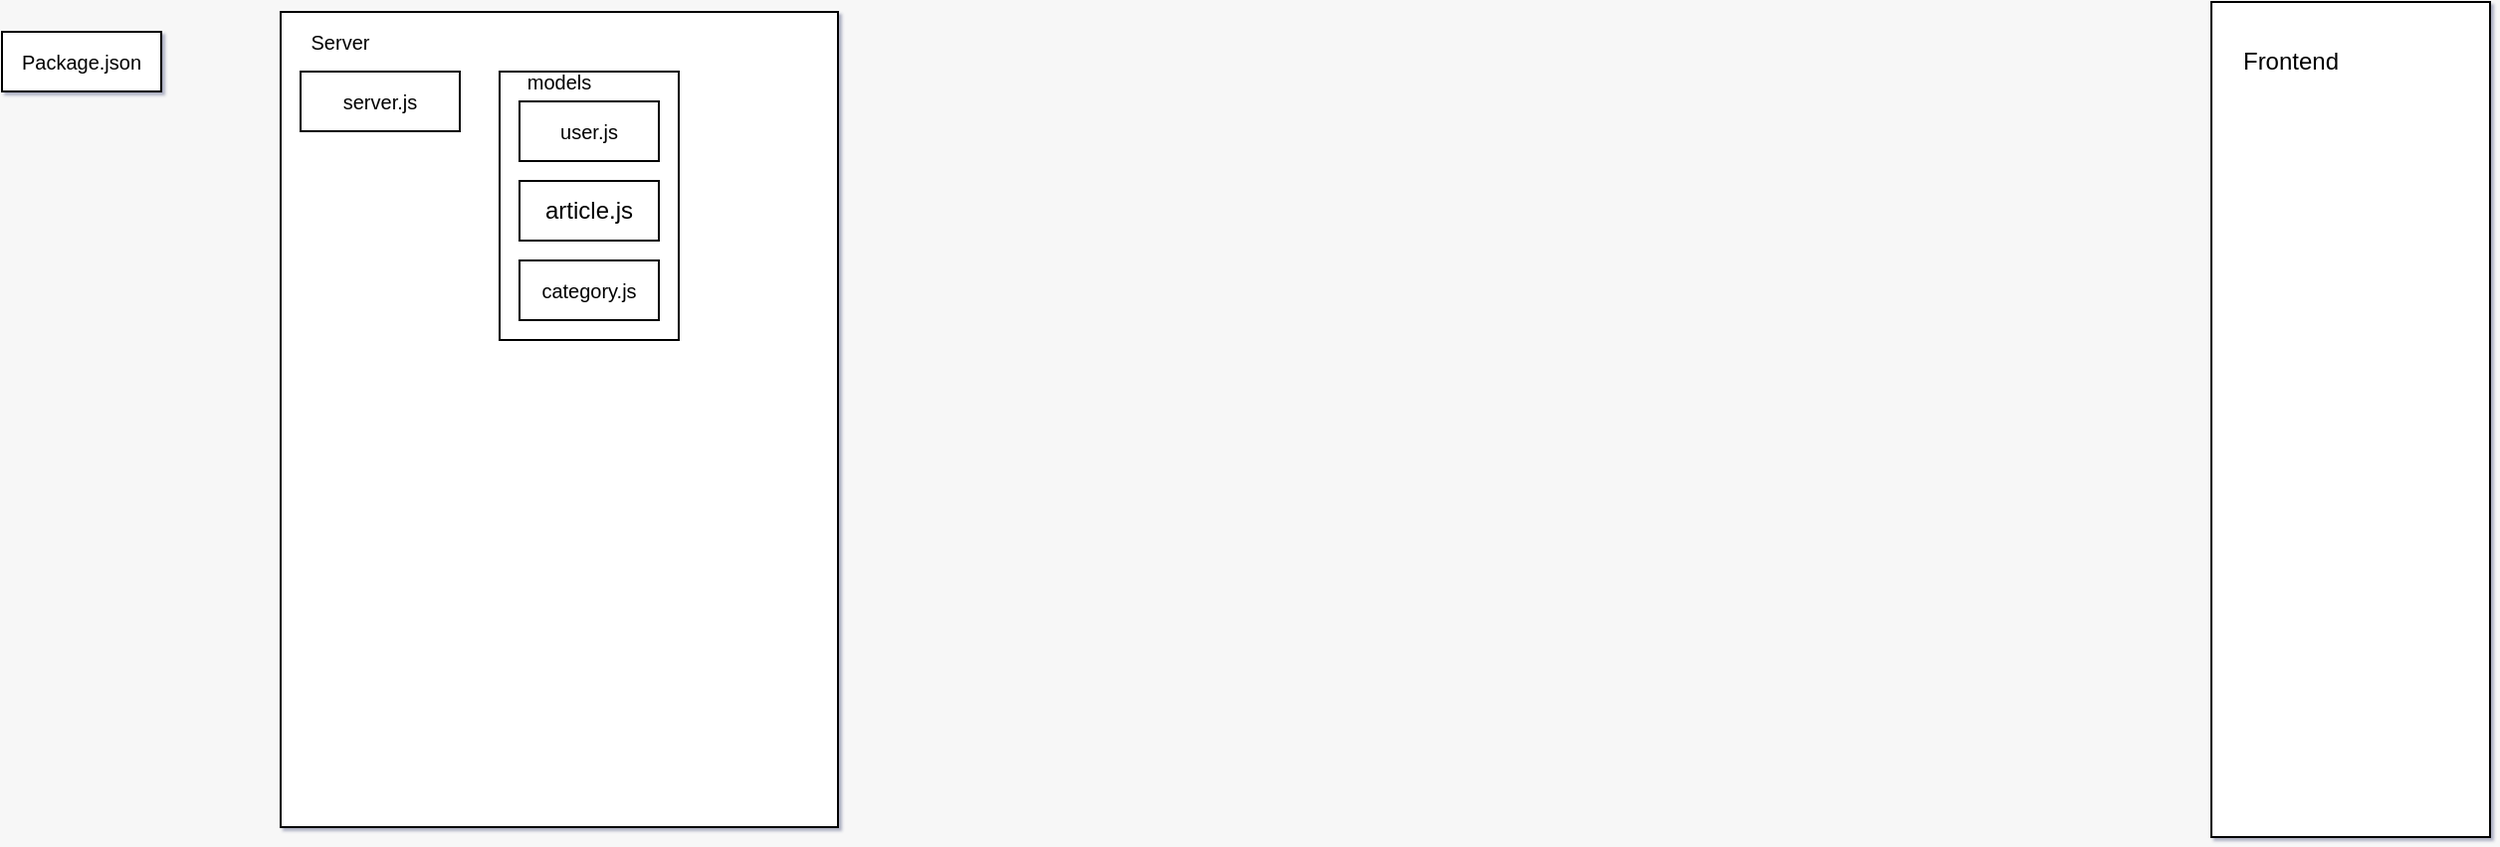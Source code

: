<mxfile version="26.0.16">
  <diagram name="Page-1" id="dCp0Z4waHlUfVY6Fhiss">
    <mxGraphModel dx="633" dy="381" grid="1" gridSize="5" guides="1" tooltips="1" connect="1" arrows="1" fold="1" page="0" pageScale="1" pageWidth="3300" pageHeight="4681" background="#F7F7F7" math="0" shadow="1">
      <root>
        <mxCell id="0" />
        <mxCell id="1" parent="0" />
        <mxCell id="JyALi0fK_2BL6Teqb9gI-1" value="&lt;font style=&quot;font-size: 10px;&quot;&gt;Package.json&lt;/font&gt;" style="rounded=0;whiteSpace=wrap;html=1;" parent="1" vertex="1">
          <mxGeometry x="50" y="50" width="80" height="30" as="geometry" />
        </mxCell>
        <mxCell id="JyALi0fK_2BL6Teqb9gI-2" value="" style="rounded=0;whiteSpace=wrap;html=1;" parent="1" vertex="1">
          <mxGeometry x="190" y="40" width="280" height="410" as="geometry" />
        </mxCell>
        <mxCell id="JyALi0fK_2BL6Teqb9gI-3" value="Server" style="text;html=1;align=center;verticalAlign=middle;whiteSpace=wrap;rounded=0;fontSize=10;" parent="1" vertex="1">
          <mxGeometry x="190" y="40" width="60" height="30" as="geometry" />
        </mxCell>
        <mxCell id="JyALi0fK_2BL6Teqb9gI-4" value="" style="rounded=0;whiteSpace=wrap;html=1;" parent="1" vertex="1">
          <mxGeometry x="1160" y="35" width="140" height="420" as="geometry" />
        </mxCell>
        <mxCell id="JyALi0fK_2BL6Teqb9gI-5" value="Frontend" style="text;html=1;align=center;verticalAlign=middle;whiteSpace=wrap;rounded=0;" parent="1" vertex="1">
          <mxGeometry x="1170" y="50" width="60" height="30" as="geometry" />
        </mxCell>
        <mxCell id="JyALi0fK_2BL6Teqb9gI-6" value="server.js" style="rounded=0;whiteSpace=wrap;html=1;fontSize=10;" parent="1" vertex="1">
          <mxGeometry x="200" y="70" width="80" height="30" as="geometry" />
        </mxCell>
        <mxCell id="JTrbYuYFS1n6ePO4l3gh-1" value="" style="rounded=0;whiteSpace=wrap;html=1;" vertex="1" parent="1">
          <mxGeometry x="300" y="70" width="90" height="135" as="geometry" />
        </mxCell>
        <mxCell id="JTrbYuYFS1n6ePO4l3gh-2" value="models" style="text;html=1;align=center;verticalAlign=middle;whiteSpace=wrap;rounded=0;fontSize=10;" vertex="1" parent="1">
          <mxGeometry x="300" y="60" width="60" height="30" as="geometry" />
        </mxCell>
        <mxCell id="JTrbYuYFS1n6ePO4l3gh-3" value="&lt;font style=&quot;font-size: 10px;&quot;&gt;user.js&lt;/font&gt;" style="rounded=0;whiteSpace=wrap;html=1;" vertex="1" parent="1">
          <mxGeometry x="310" y="85" width="70" height="30" as="geometry" />
        </mxCell>
        <mxCell id="JTrbYuYFS1n6ePO4l3gh-4" value="article.js" style="rounded=0;whiteSpace=wrap;html=1;" vertex="1" parent="1">
          <mxGeometry x="310" y="125" width="70" height="30" as="geometry" />
        </mxCell>
        <mxCell id="JTrbYuYFS1n6ePO4l3gh-5" value="category.js" style="rounded=0;whiteSpace=wrap;html=1;fontSize=10;" vertex="1" parent="1">
          <mxGeometry x="310" y="165" width="70" height="30" as="geometry" />
        </mxCell>
      </root>
    </mxGraphModel>
  </diagram>
</mxfile>
